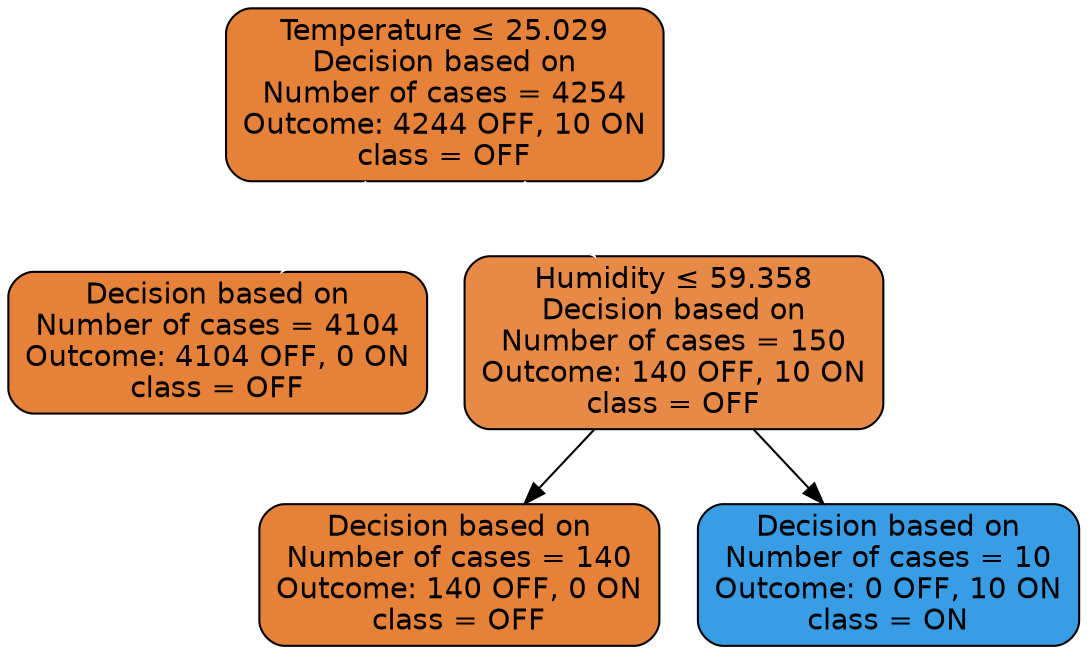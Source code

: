 digraph Tree {
bgcolor="transparent";
node [shape=box, style="filled, rounded", color="black", fontname="helvetica"] ;
edge [fontname="helvetica"] ;
0 [label=<Temperature &le; 25.029<br/>Decision based on<br/>Number of cases = 4254<br/>Outcome: 4244 OFF, 10 ON<br/>class = OFF>, fillcolor="#e58139"] ;
1 [label=<Decision based on<br/>Number of cases = 4104<br/>Outcome: 4104 OFF, 0 ON<br/>class = OFF>, fillcolor="#e58139"] ;
0 -> 1 [labeldistance=2.5, labelangle=45, headlabel="True" color="white" fontcolor="white"] ;
2 [label=<Humidity &le; 59.358<br/>Decision based on<br/>Number of cases = 150<br/>Outcome: 140 OFF, 10 ON<br/>class = OFF>, fillcolor="#e78a47"] ;
0 -> 2 [labeldistance=2.5, labelangle=-45, headlabel="False" color="white" fontcolor="white"] ;
3 [label=<Decision based on<br/>Number of cases = 140<br/>Outcome: 140 OFF, 0 ON<br/>class = OFF>, fillcolor="#e58139"] ;
2 -> 3 ;
4 [label=<Decision based on<br/>Number of cases = 10<br/>Outcome: 0 OFF, 10 ON<br/>class = ON>, fillcolor="#399de5"] ;
2 -> 4 ;
}